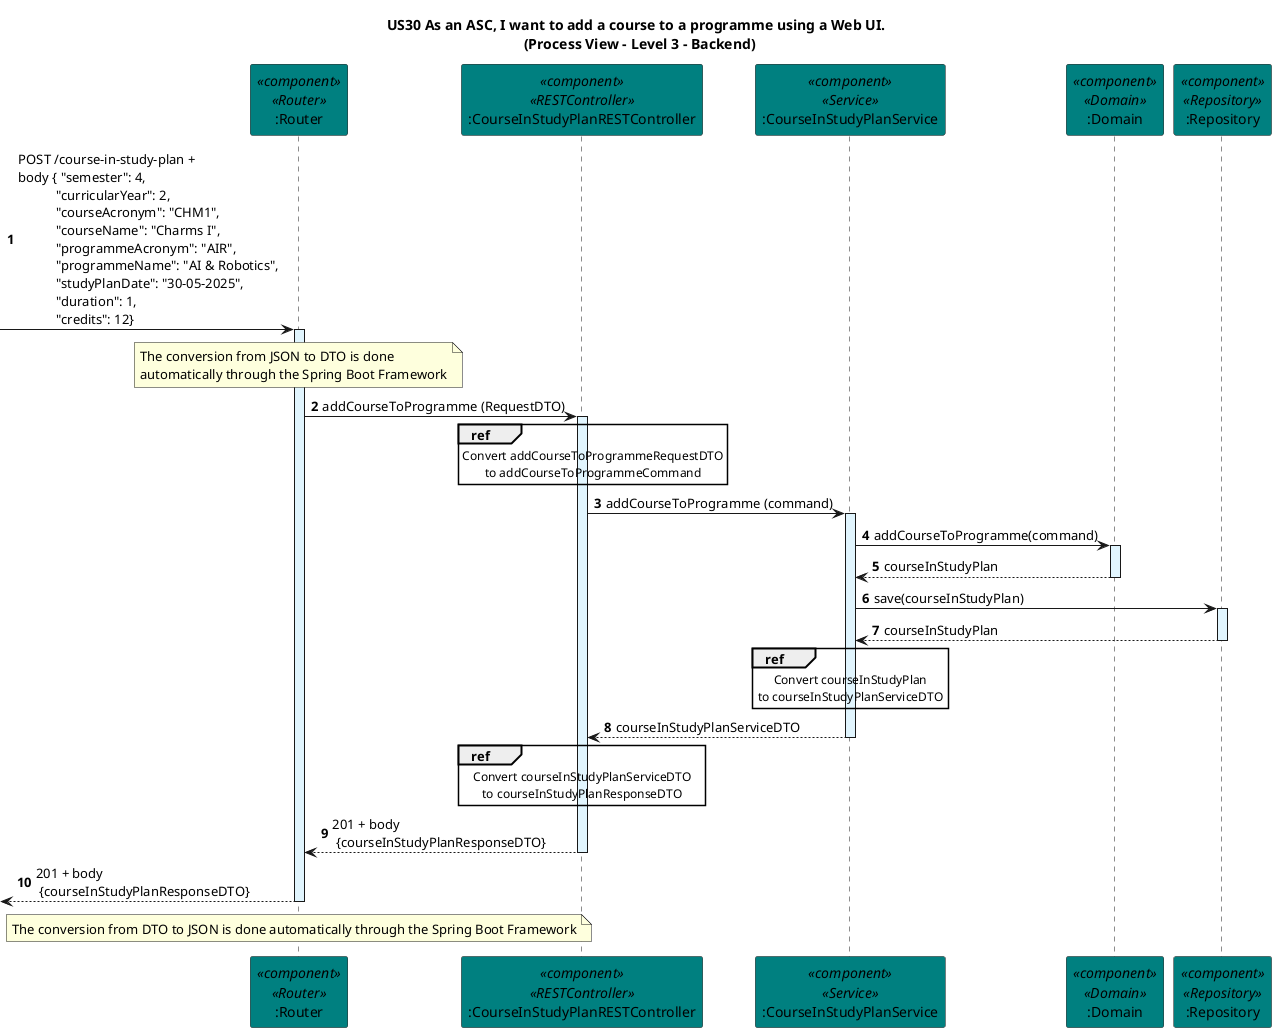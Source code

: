 @startuml

title US30 As an ASC, I want to add a course to a programme using a Web UI. \n (Process View - Level 3 - Backend)

autonumber

participant ":Router" as router <<component>> <<Router>> #teal
participant ":CourseInStudyPlanRESTController" as restController <<component>> <<RESTController>> #teal
participant ":CourseInStudyPlanService" as service <<component>> <<Service>> #teal
participant ":Domain" as domain <<component>> <<Domain>> #teal
participant ":Repository" as repository <<component>> <<Repository>> #teal

''note over router: JSON payload includes the following attributes:\n semester, curricularYear, courseID, studyPlanID,\n durationOfCourse, quantityOfCreditsEcts

-> router: POST /course-in-study-plan + \nbody { "semester": 4,\n           "curricularYear": 2,\n           "courseAcronym": "CHM1",\n           "courseName": "Charms I", \n           "programmeAcronym": "AIR", \n           "programmeName": "AI & Robotics", \n           "studyPlanDate": "30-05-2025", \n           "duration": 1, \n           "credits": 12}
activate router #E1F5FE

note over router: The conversion from JSON to DTO is done \nautomatically through the Spring Boot Framework

router -> restController: addCourseToProgramme (RequestDTO)
activate restController #E1F5FE

ref over restController
    Convert addCourseToProgrammeRequestDTO
    to addCourseToProgrammeCommand
end

restController -> service: addCourseToProgramme (command)
activate service #E1F5FE

service -> domain: addCourseToProgramme(command)
activate domain #E1F5FE

domain --> service: courseInStudyPlan
deactivate domain

service -> repository: save(courseInStudyPlan)
activate repository #E1F5FE

repository --> service: courseInStudyPlan
deactivate repository

ref over service
    Convert courseInStudyPlan
    to courseInStudyPlanServiceDTO
end


service --> restController: courseInStudyPlanServiceDTO
deactivate service
ref over restController
    Convert courseInStudyPlanServiceDTO
    to courseInStudyPlanResponseDTO
end

restController --> router: 201 + body\n {courseInStudyPlanResponseDTO}

deactivate restController
<-- router: 201 + body\n {courseInStudyPlanResponseDTO}
deactivate router
note over router: The conversion from DTO to JSON is done automatically through the Spring Boot Framework

@enduml